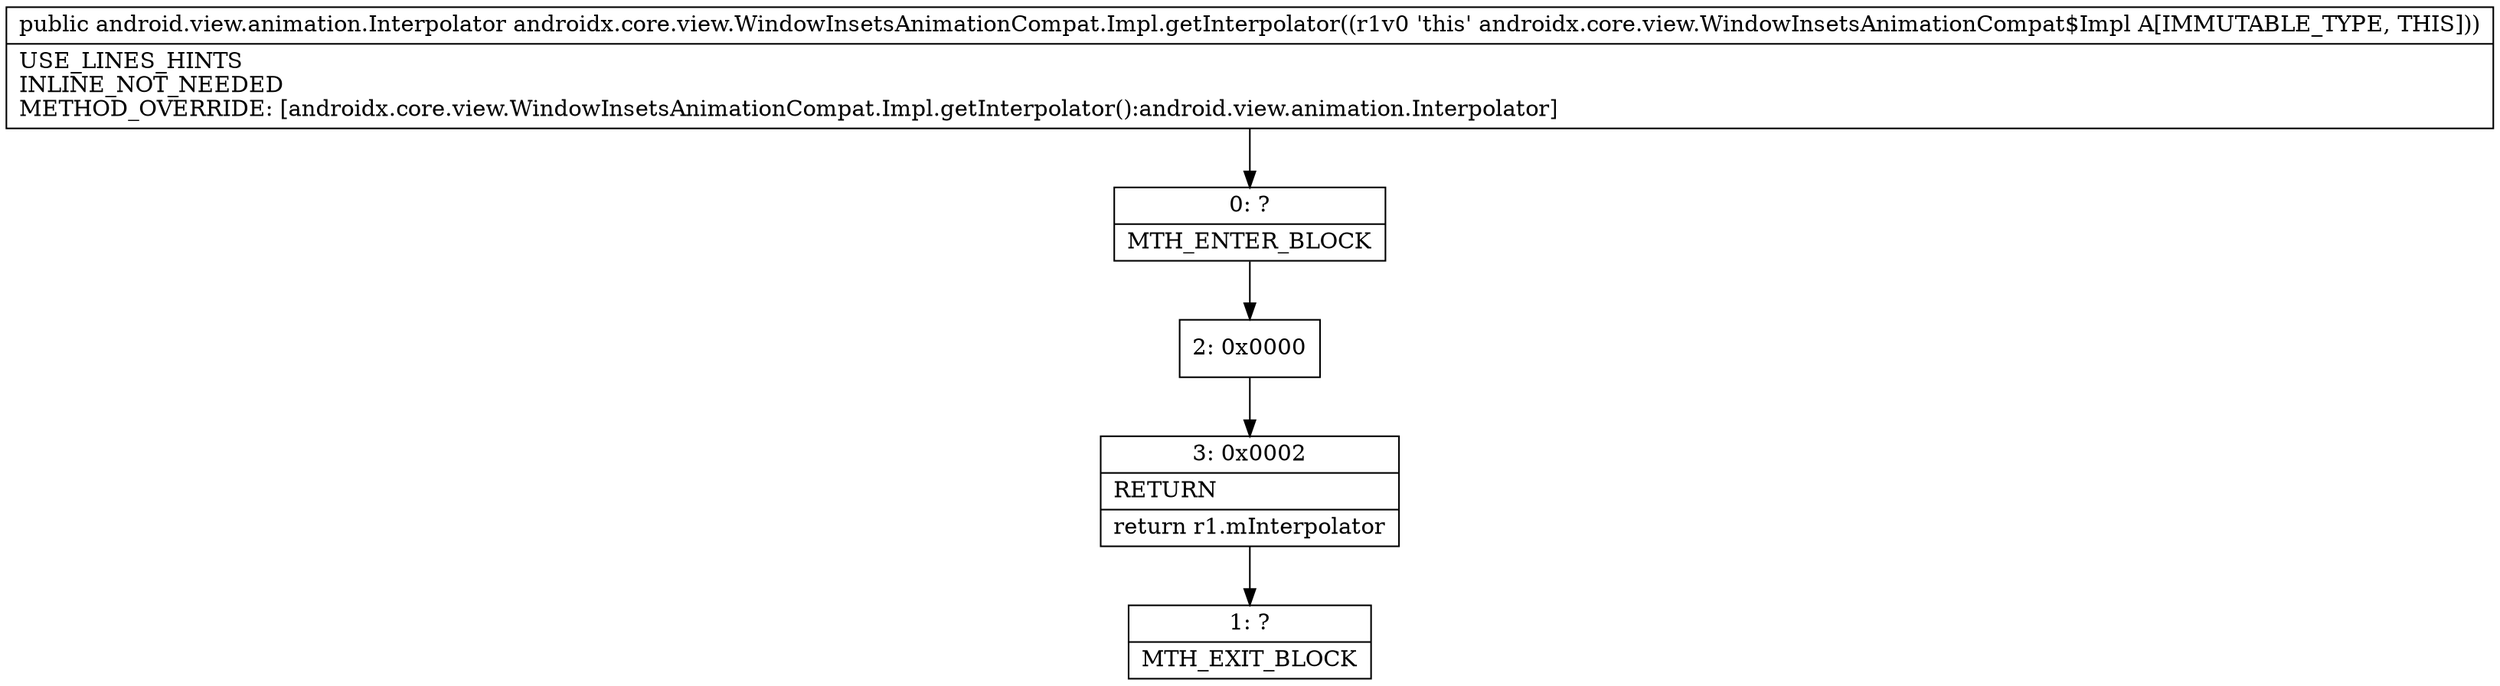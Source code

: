 digraph "CFG forandroidx.core.view.WindowInsetsAnimationCompat.Impl.getInterpolator()Landroid\/view\/animation\/Interpolator;" {
Node_0 [shape=record,label="{0\:\ ?|MTH_ENTER_BLOCK\l}"];
Node_2 [shape=record,label="{2\:\ 0x0000}"];
Node_3 [shape=record,label="{3\:\ 0x0002|RETURN\l|return r1.mInterpolator\l}"];
Node_1 [shape=record,label="{1\:\ ?|MTH_EXIT_BLOCK\l}"];
MethodNode[shape=record,label="{public android.view.animation.Interpolator androidx.core.view.WindowInsetsAnimationCompat.Impl.getInterpolator((r1v0 'this' androidx.core.view.WindowInsetsAnimationCompat$Impl A[IMMUTABLE_TYPE, THIS]))  | USE_LINES_HINTS\lINLINE_NOT_NEEDED\lMETHOD_OVERRIDE: [androidx.core.view.WindowInsetsAnimationCompat.Impl.getInterpolator():android.view.animation.Interpolator]\l}"];
MethodNode -> Node_0;Node_0 -> Node_2;
Node_2 -> Node_3;
Node_3 -> Node_1;
}

